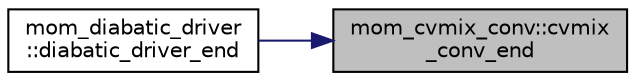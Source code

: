 digraph "mom_cvmix_conv::cvmix_conv_end"
{
 // INTERACTIVE_SVG=YES
 // LATEX_PDF_SIZE
  edge [fontname="Helvetica",fontsize="10",labelfontname="Helvetica",labelfontsize="10"];
  node [fontname="Helvetica",fontsize="10",shape=record];
  rankdir="RL";
  Node1 [label="mom_cvmix_conv::cvmix\l_conv_end",height=0.2,width=0.4,color="black", fillcolor="grey75", style="filled", fontcolor="black",tooltip="Clear pointers and dealocate memory."];
  Node1 -> Node2 [dir="back",color="midnightblue",fontsize="10",style="solid",fontname="Helvetica"];
  Node2 [label="mom_diabatic_driver\l::diabatic_driver_end",height=0.2,width=0.4,color="black", fillcolor="white", style="filled",URL="$namespacemom__diabatic__driver.html#a6eac8317c3b569e414fb5a6678afc598",tooltip="Routine to close the diabatic driver module."];
}

